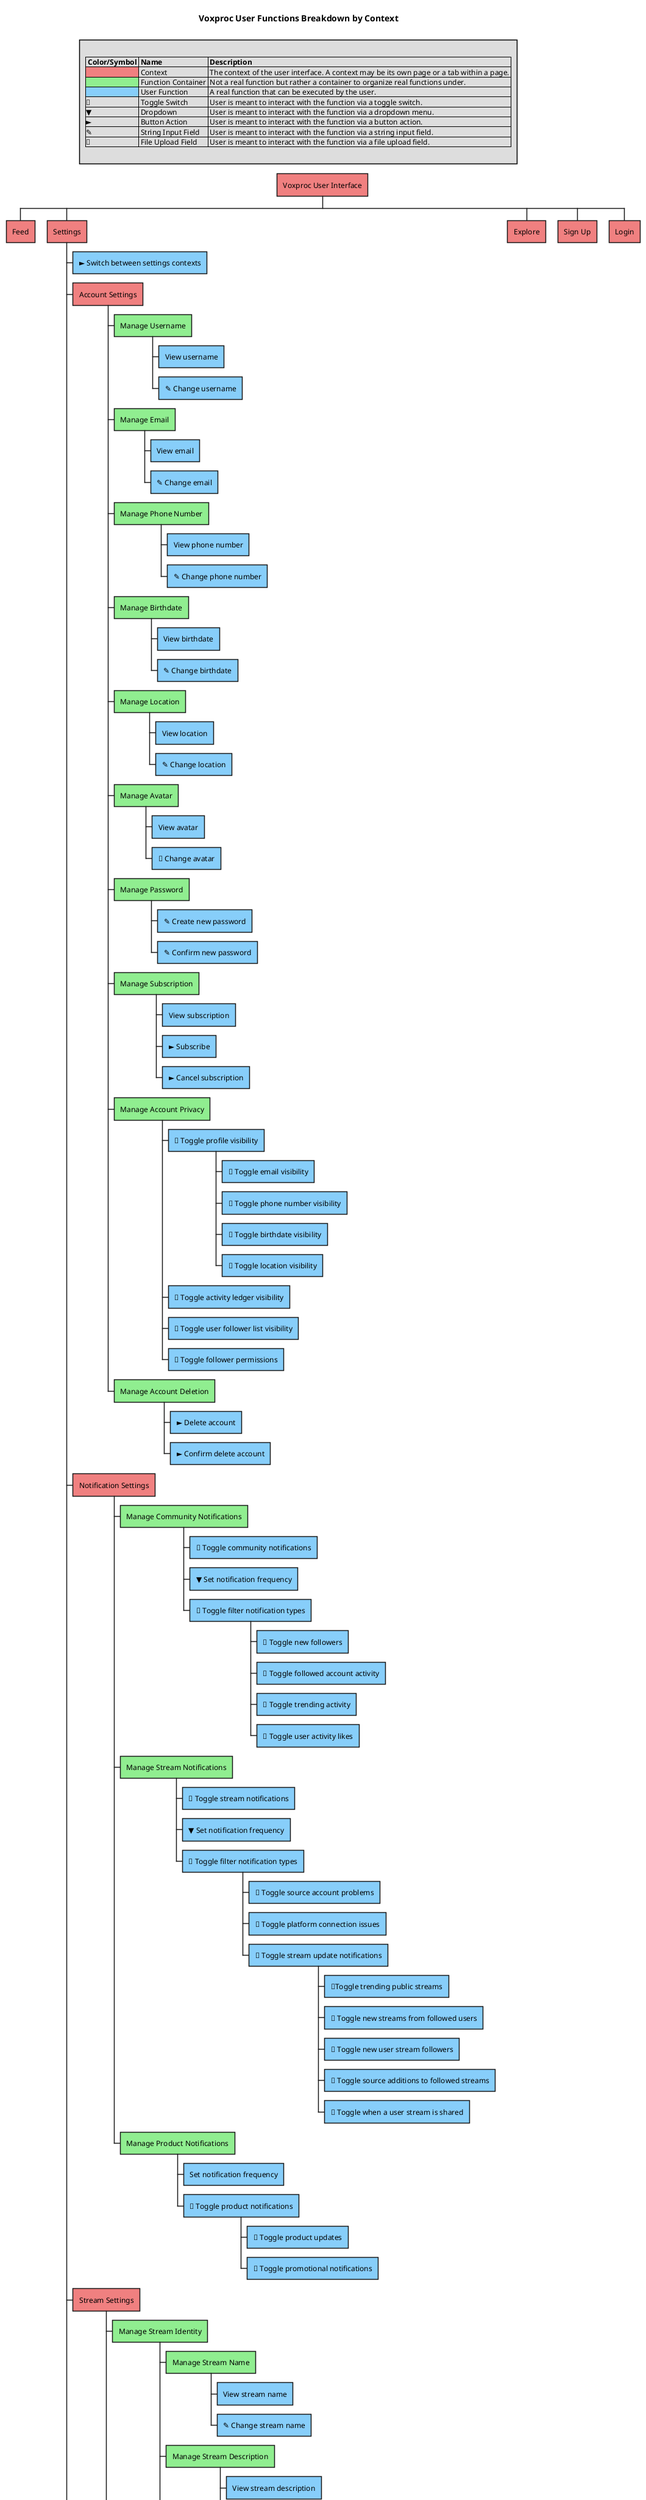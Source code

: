 @startwbs voxproc-user-functions

title Voxproc User Functions Breakdown by Context

legend top

  |= Color/Symbol |= Name |= Description |
  |<#LightCoral>| Context | The context of the user interface. A context may be its own page or a tab within a page. |
  |<#LightGreen>| Function Container | Not a real function but rather a container to organize real functions under. |
  |<#LightSkyBlue>| User Function | A real function that can be executed by the user. |
  |🔘| Toggle Switch | User is meant to interact with the function via a toggle switch. |
  |▼| Dropdown | User is meant to interact with the function via a dropdown menu. |
  |►| Button Action | User is meant to interact with the function via a button action. |
  |✎| String Input Field | User is meant to interact with the function via a string input field. |
  |📁| File Upload Field | User is meant to interact with the function via a file upload field. |
  
endlegend

*[#LightCoral] Voxproc User Interface

'--------------------FEED--------------------
**[#LightCoral] Feed

'--------------------SETTINGS--------------------
**[#LightCoral] Settings
***[#LightSkyBlue] ► Switch between settings contexts
'### ACCOUNT SETTINGS
***[#LightCoral] Account Settings
****[#LightGreen] Manage Username
*****[#LightSkyBlue] View username
*****[#LightSkyBlue] ✎ Change username
****[#LightGreen] Manage Email
*****[#LightSkyBlue] View email
*****[#LightSkyBlue] ✎ Change email
****[#LightGreen] Manage Phone Number
*****[#LightSkyBlue] View phone number
*****[#LightSkyBlue] ✎ Change phone number
****[#LightGreen] Manage Birthdate
*****[#LightSkyBlue] View birthdate
*****[#LightSkyBlue] ✎ Change birthdate
****[#LightGreen] Manage Location
*****[#LightSkyBlue] View location
*****[#LightSkyBlue] ✎ Change location
****[#LightGreen] Manage Avatar
*****[#LightSkyBlue] View avatar
*****[#LightSkyBlue] 📁 Change avatar
****[#LightGreen] Manage Password
*****[#LightSkyBlue] ✎ Create new password
*****[#LightSkyBlue] ✎ Confirm new password
****[#LightGreen] Manage Subscription
*****[#LightSkyBlue] View subscription
*****[#LightSkyBlue] ► Subscribe
*****[#LightSkyBlue] ► Cancel subscription
****[#LightGreen] Manage Account Privacy
*****[#LightSkyBlue] 🔘 Toggle profile visibility
******[#LightSkyBlue] 🔘 Toggle email visibility
******[#LightSkyBlue] 🔘 Toggle phone number visibility
******[#LightSkyBlue] 🔘 Toggle birthdate visibility
******[#LightSkyBlue] 🔘 Toggle location visibility
*****[#LightSkyBlue] 🔘 Toggle activity ledger visibility
*****[#LightSkyBlue] 🔘 Toggle user follower list visibility
*****[#LightSkyBlue] 🔘 Toggle follower permissions
****[#LightGreen] Manage Account Deletion
*****[#LightSkyBlue] ► Delete account
*****[#LightSkyBlue] ► Confirm delete account
'### NOTIFICATION SETTINGS
***[#LightCoral] Notification Settings
****[#LightGreen] Manage Community Notifications
*****[#LightSkyBlue] 🔘 Toggle community notifications
*****[#LightSkyBlue] ▼ Set notification frequency
*****[#LightSkyBlue] 🔘 Toggle filter notification types
******[#LightSkyBlue] 🔘 Toggle new followers
******[#LightSkyBlue] 🔘 Toggle followed account activity
******[#LightSkyBlue] 🔘 Toggle trending activity
******[#LightSkyBlue] 🔘 Toggle user activity likes
'### STREAM SETTINGS
****[#LightGreen] Manage Stream Notifications
*****[#LightSkyBlue] 🔘 Toggle stream notifications
*****[#LightSkyBlue] ▼ Set notification frequency
*****[#LightSkyBlue] 🔘 Toggle filter notification types
******[#LightSkyBlue] 🔘 Toggle source account problems
******[#LightSkyBlue] 🔘 Toggle platform connection issues
******[#LightSkyBlue] 🔘 Toggle stream update notifications
*******[#LightSkyBlue] 🔘Toggle trending public streams
*******[#LightSkyBlue] 🔘 Toggle new streams from followed users
*******[#LightSkyBlue] 🔘 Toggle new user stream followers
*******[#LightSkyBlue] 🔘 Toggle source additions to followed streams
*******[#LightSkyBlue] 🔘 Toggle when a user stream is shared
****[#LightGreen] Manage Product Notifications
*****[#LightSkyBlue] Set notification frequency
*****[#LightSkyBlue] 🔘 Toggle product notifications
******[#LightSkyBlue] 🔘 Toggle product updates
******[#LightSkyBlue] 🔘 Toggle promotional notifications
***[#LightCoral] Stream Settings
****[#LightGreen] Manage Stream Identity
*****[#LightGreen] Manage Stream Name
******[#LightSkyBlue] View stream name
******[#LightSkyBlue] ✎ Change stream name
*****[#LightGreen] Manage Stream Description
******[#LightSkyBlue] View stream description
******[#LightSkyBlue] ✎ Change stream description
*****[#LightGreen] Manage Stream Tags
******[#LightSkyBlue] View stream tags
******[#LightSkyBlue] ✎ Add stream tag
******[#LightSkyBlue] ► Remove stream tag
*****[#LightGreen] Manage Stream Avatar
******[#LightSkyBlue] View stream avatar
******[#LightSkyBlue] 📁 Change stream avatar
****[#LightGreen] Manage Stream Sources
*****[#LightSkyBlue] View stream sources
*****[#LightGreen] Add stream source
******[#LightSkyBlue] ✎ Input account name
******[#LightSkyBlue] ▼ Input account source
*****[#LightSkyBlue] ► Remove stream source
****[#LightGreen] Manage Stream Personality
*****[#LightSkyBlue] View stream personality
*****[#LightSkyBlue] ▼ Change stream personality
****[#LightGreen] Manage Stream Language
*****[#LightSkyBlue] View stream language
*****[#LightSkyBlue] ▼ Change stream language
****[#LightGreen] Manage Stream Flow
*****[#LightSkyBlue] View stream flow
*****[#LightSkyBlue] ▼ Set stream interval
****[#LightGreen] Manage Stream Sounds
*****[#LightSkyBlue] View stream sounds
*****[#LightSkyBlue] ▼ Change stream sounds
****[#LightGreen] Manage Queue
*****[#LightSkyBlue] View maximum queue size
*****[#LightSkyBlue] ▼ Change maximum queue size
'### COMMUNITY SETTINGS
***[#LightCoral] Community Settings
****[#LightSkyBlue] 🔘 Toggle community participation
*****[#LightSkyBlue] 🔘 Toggle broadcast new user-created stream
*****[#LightSkyBlue] 🔘 Toggle broadcast changes to user-created streams
*****[#LightSkyBlue] 🔘 Toggle broadcast when user follows a stream
*****[#LightSkyBlue] 🔘 Toggle broadcast when user follows another user
*****[#LightSkyBlue] 🔘 Toggle broadcast when user likes a community post
*****[#LightSkyBlue] 🔘 Toggle broadcast when user likes a stream
*****[#LightSkyBlue] 🔘 Toggle broadcast what stream the user is listening to

'--------------------EXPLORE--------------------
**[#LightCoral] Explore

'--------------------SIGN UP--------------------
**[#LightCoral] Sign Up

'--------------------LOGIN--------------------
**[#LightCoral] Login

@endwbs
